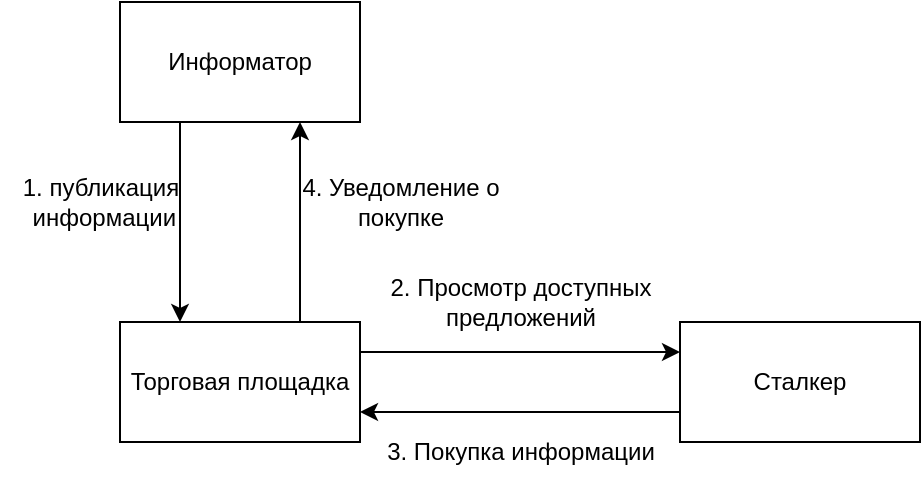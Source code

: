 <mxfile version="20.5.3" type="device"><diagram id="3JI-cJ-qe_FD3AVG8Knu" name="Страница 1"><mxGraphModel dx="716" dy="377" grid="1" gridSize="10" guides="1" tooltips="1" connect="1" arrows="1" fold="1" page="1" pageScale="1" pageWidth="827" pageHeight="1169" math="0" shadow="0"><root><mxCell id="0"/><mxCell id="1" parent="0"/><mxCell id="MiGBRnAFqW3jLz2lNuOY-8" style="edgeStyle=orthogonalEdgeStyle;rounded=0;orthogonalLoop=1;jettySize=auto;html=1;exitX=0.25;exitY=1;exitDx=0;exitDy=0;entryX=0.25;entryY=0;entryDx=0;entryDy=0;" edge="1" parent="1" source="MiGBRnAFqW3jLz2lNuOY-1" target="MiGBRnAFqW3jLz2lNuOY-2"><mxGeometry relative="1" as="geometry"/></mxCell><mxCell id="MiGBRnAFqW3jLz2lNuOY-1" value="Информатор" style="rounded=0;whiteSpace=wrap;html=1;" vertex="1" parent="1"><mxGeometry x="320" y="150" width="120" height="60" as="geometry"/></mxCell><mxCell id="MiGBRnAFqW3jLz2lNuOY-4" style="edgeStyle=orthogonalEdgeStyle;rounded=0;orthogonalLoop=1;jettySize=auto;html=1;exitX=1;exitY=0.25;exitDx=0;exitDy=0;entryX=0;entryY=0.25;entryDx=0;entryDy=0;" edge="1" parent="1" source="MiGBRnAFqW3jLz2lNuOY-2" target="MiGBRnAFqW3jLz2lNuOY-3"><mxGeometry relative="1" as="geometry"/></mxCell><mxCell id="MiGBRnAFqW3jLz2lNuOY-10" style="edgeStyle=orthogonalEdgeStyle;rounded=0;orthogonalLoop=1;jettySize=auto;html=1;exitX=0.75;exitY=0;exitDx=0;exitDy=0;entryX=0.75;entryY=1;entryDx=0;entryDy=0;" edge="1" parent="1" source="MiGBRnAFqW3jLz2lNuOY-2" target="MiGBRnAFqW3jLz2lNuOY-1"><mxGeometry relative="1" as="geometry"/></mxCell><mxCell id="MiGBRnAFqW3jLz2lNuOY-2" value="Торговая площадка" style="rounded=0;whiteSpace=wrap;html=1;" vertex="1" parent="1"><mxGeometry x="320" y="310" width="120" height="60" as="geometry"/></mxCell><mxCell id="MiGBRnAFqW3jLz2lNuOY-6" style="edgeStyle=orthogonalEdgeStyle;rounded=0;orthogonalLoop=1;jettySize=auto;html=1;exitX=0;exitY=0.75;exitDx=0;exitDy=0;entryX=1;entryY=0.75;entryDx=0;entryDy=0;" edge="1" parent="1" source="MiGBRnAFqW3jLz2lNuOY-3" target="MiGBRnAFqW3jLz2lNuOY-2"><mxGeometry relative="1" as="geometry"/></mxCell><mxCell id="MiGBRnAFqW3jLz2lNuOY-3" value="Сталкер" style="rounded=0;whiteSpace=wrap;html=1;" vertex="1" parent="1"><mxGeometry x="600" y="310" width="120" height="60" as="geometry"/></mxCell><mxCell id="MiGBRnAFqW3jLz2lNuOY-5" value="2. Просмотр доступных&lt;br&gt;предложений" style="text;html=1;align=center;verticalAlign=middle;resizable=0;points=[];autosize=1;strokeColor=none;fillColor=none;" vertex="1" parent="1"><mxGeometry x="445" y="280" width="150" height="40" as="geometry"/></mxCell><mxCell id="MiGBRnAFqW3jLz2lNuOY-7" value="3. Покупка информации" style="text;html=1;align=center;verticalAlign=middle;resizable=0;points=[];autosize=1;strokeColor=none;fillColor=none;" vertex="1" parent="1"><mxGeometry x="440" y="360" width="160" height="30" as="geometry"/></mxCell><mxCell id="MiGBRnAFqW3jLz2lNuOY-9" value="1. публикация&lt;br&gt;&amp;nbsp;информации" style="text;html=1;align=center;verticalAlign=middle;resizable=0;points=[];autosize=1;strokeColor=none;fillColor=none;" vertex="1" parent="1"><mxGeometry x="260" y="230" width="100" height="40" as="geometry"/></mxCell><mxCell id="MiGBRnAFqW3jLz2lNuOY-11" value="4. Уведомление о&lt;br&gt;покупке" style="text;html=1;align=center;verticalAlign=middle;resizable=0;points=[];autosize=1;strokeColor=none;fillColor=none;" vertex="1" parent="1"><mxGeometry x="400" y="230" width="120" height="40" as="geometry"/></mxCell></root></mxGraphModel></diagram></mxfile>